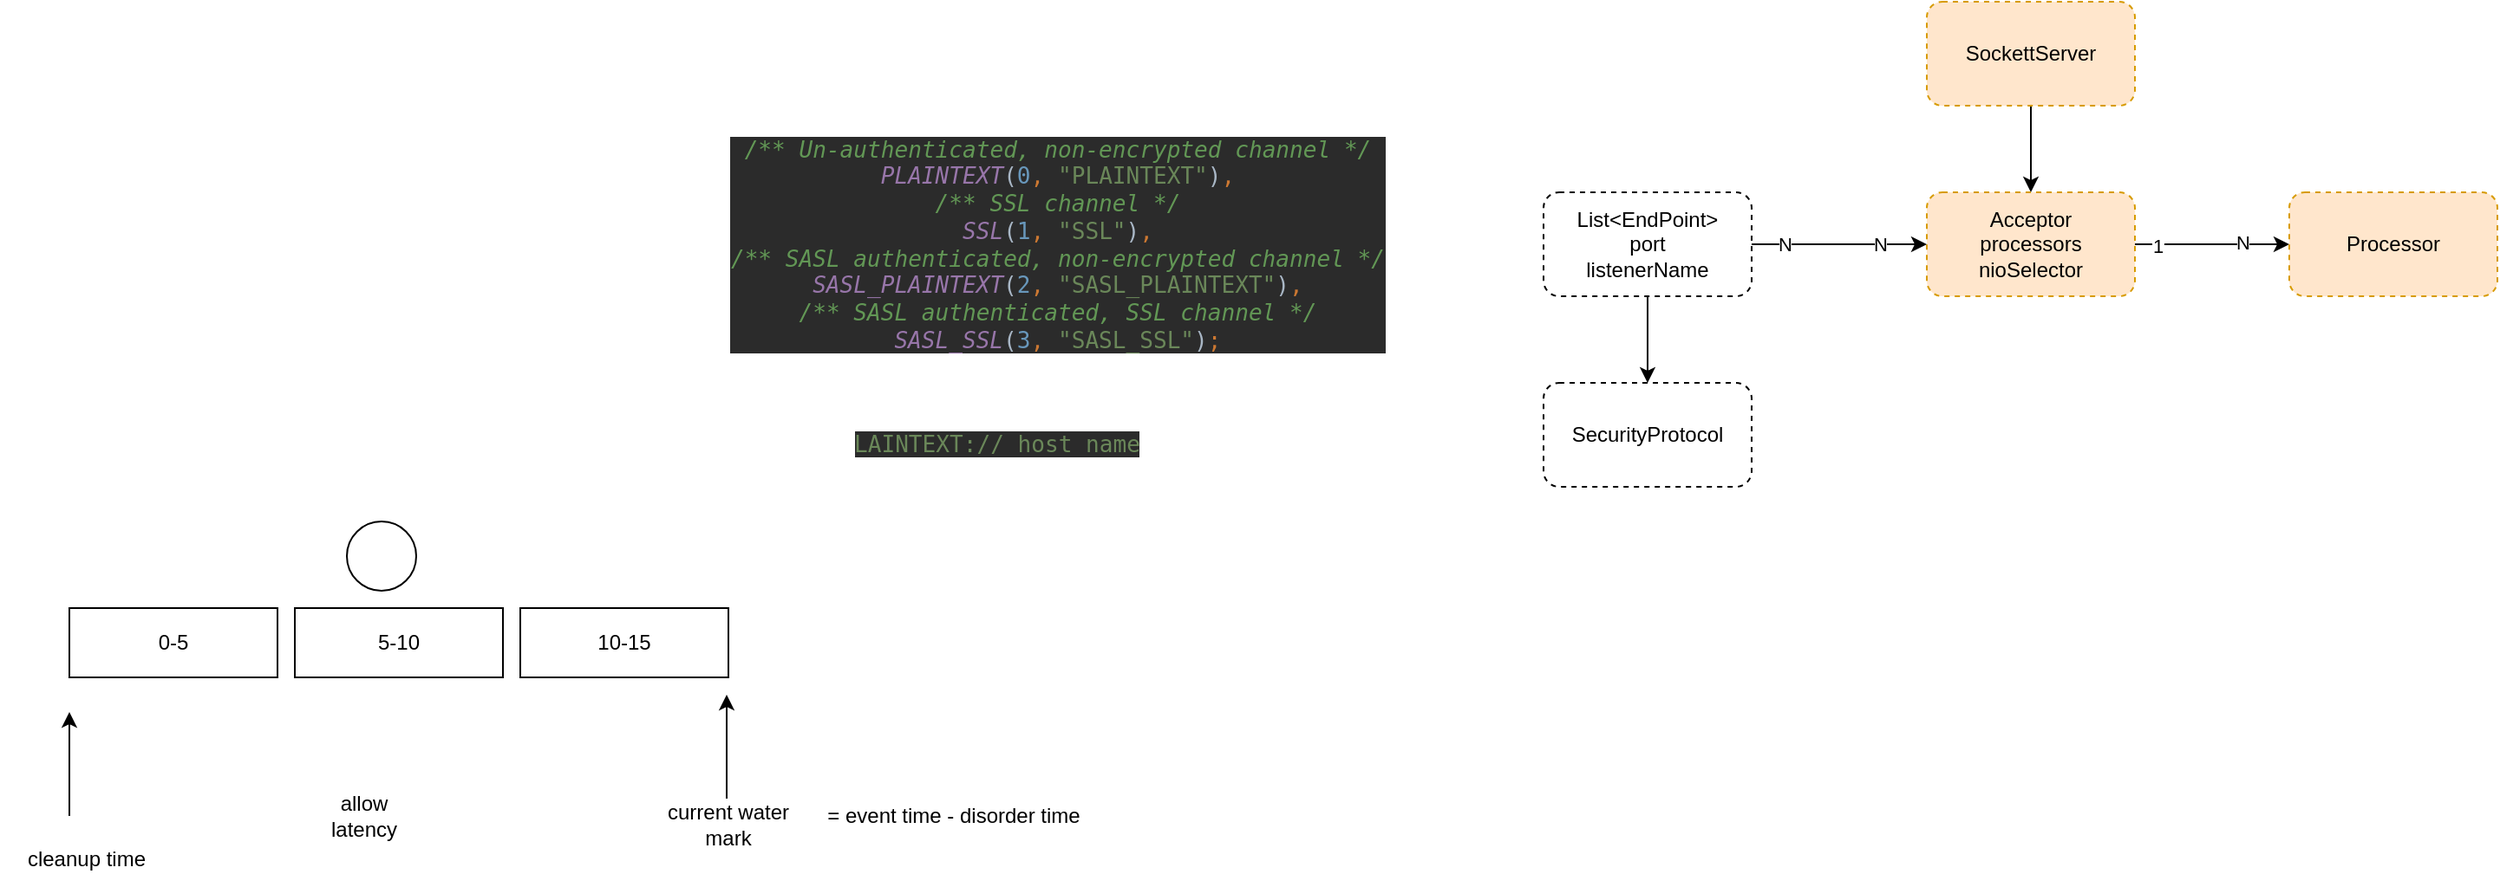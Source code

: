 <mxfile version="20.0.1" type="github">
  <diagram id="C5RBs43oDa-KdzZeNtuy" name="Page-1">
    <mxGraphModel dx="1845" dy="695" grid="1" gridSize="10" guides="1" tooltips="1" connect="1" arrows="1" fold="1" page="1" pageScale="1" pageWidth="827" pageHeight="1169" math="0" shadow="0">
      <root>
        <mxCell id="WIyWlLk6GJQsqaUBKTNV-0" />
        <mxCell id="WIyWlLk6GJQsqaUBKTNV-1" parent="WIyWlLk6GJQsqaUBKTNV-0" />
        <mxCell id="iAQoYBFVYf5Ss27A-3ti-35" value="" style="edgeStyle=orthogonalEdgeStyle;rounded=0;orthogonalLoop=1;jettySize=auto;html=1;" parent="WIyWlLk6GJQsqaUBKTNV-1" source="iAQoYBFVYf5Ss27A-3ti-15" target="iAQoYBFVYf5Ss27A-3ti-21" edge="1">
          <mxGeometry relative="1" as="geometry" />
        </mxCell>
        <mxCell id="iAQoYBFVYf5Ss27A-3ti-15" value="SockettServer" style="rounded=1;whiteSpace=wrap;html=1;shadow=0;glass=0;dashed=1;sketch=0;fillColor=#ffe6cc;strokeColor=#d79b00;" parent="WIyWlLk6GJQsqaUBKTNV-1" vertex="1">
          <mxGeometry x="441" y="30" width="120" height="60" as="geometry" />
        </mxCell>
        <mxCell id="iAQoYBFVYf5Ss27A-3ti-32" value="" style="edgeStyle=orthogonalEdgeStyle;rounded=0;orthogonalLoop=1;jettySize=auto;html=1;" parent="WIyWlLk6GJQsqaUBKTNV-1" source="iAQoYBFVYf5Ss27A-3ti-21" target="iAQoYBFVYf5Ss27A-3ti-22" edge="1">
          <mxGeometry relative="1" as="geometry" />
        </mxCell>
        <mxCell id="iAQoYBFVYf5Ss27A-3ti-33" value="N" style="edgeLabel;html=1;align=center;verticalAlign=middle;resizable=0;points=[];" parent="iAQoYBFVYf5Ss27A-3ti-32" vertex="1" connectable="0">
          <mxGeometry x="0.378" y="1" relative="1" as="geometry">
            <mxPoint as="offset" />
          </mxGeometry>
        </mxCell>
        <mxCell id="iAQoYBFVYf5Ss27A-3ti-34" value="1" style="edgeLabel;html=1;align=center;verticalAlign=middle;resizable=0;points=[];" parent="iAQoYBFVYf5Ss27A-3ti-32" vertex="1" connectable="0">
          <mxGeometry x="-0.711" y="-1" relative="1" as="geometry">
            <mxPoint as="offset" />
          </mxGeometry>
        </mxCell>
        <mxCell id="iAQoYBFVYf5Ss27A-3ti-21" value="Acceptor&lt;br&gt;processors&lt;br&gt;nioSelector" style="rounded=1;whiteSpace=wrap;html=1;shadow=0;glass=0;dashed=1;sketch=0;fillColor=#ffe6cc;strokeColor=#d79b00;" parent="WIyWlLk6GJQsqaUBKTNV-1" vertex="1">
          <mxGeometry x="441" y="140" width="120" height="60" as="geometry" />
        </mxCell>
        <mxCell id="iAQoYBFVYf5Ss27A-3ti-22" value="Processor" style="rounded=1;whiteSpace=wrap;html=1;shadow=0;glass=0;dashed=1;sketch=0;fillColor=#ffe6cc;strokeColor=#d79b00;" parent="WIyWlLk6GJQsqaUBKTNV-1" vertex="1">
          <mxGeometry x="650" y="140" width="120" height="60" as="geometry" />
        </mxCell>
        <mxCell id="iAQoYBFVYf5Ss27A-3ti-23" value="&lt;pre style=&quot;background-color: rgb(43 , 43 , 43) ; color: rgb(169 , 183 , 198) ; font-family: &amp;#34;jetbrains mono&amp;#34; , monospace ; font-size: 9.8pt&quot;&gt;&lt;span style=&quot;color: rgb(98 , 151 , 85) ; font-style: italic&quot;&gt;/** Un-authenticated, non-encrypted channel */&lt;br&gt;&lt;/span&gt;&lt;span style=&quot;color: rgb(152 , 118 , 170) ; font-style: italic&quot;&gt;PLAINTEXT&lt;/span&gt;(&lt;span style=&quot;color: rgb(104 , 151 , 187)&quot;&gt;0&lt;/span&gt;&lt;span style=&quot;color: rgb(204 , 120 , 50)&quot;&gt;, &lt;/span&gt;&lt;span style=&quot;color: rgb(106 , 135 , 89)&quot;&gt;&quot;PLAINTEXT&quot;&lt;/span&gt;)&lt;span style=&quot;color: rgb(204 , 120 , 50)&quot;&gt;,&lt;br&gt;&lt;/span&gt;&lt;span style=&quot;color: rgb(98 , 151 , 85) ; font-style: italic&quot;&gt;/** SSL channel */&lt;br&gt;&lt;/span&gt;&lt;span style=&quot;color: rgb(152 , 118 , 170) ; font-style: italic&quot;&gt;SSL&lt;/span&gt;(&lt;span style=&quot;color: rgb(104 , 151 , 187)&quot;&gt;1&lt;/span&gt;&lt;span style=&quot;color: rgb(204 , 120 , 50)&quot;&gt;, &lt;/span&gt;&lt;span style=&quot;color: rgb(106 , 135 , 89)&quot;&gt;&quot;SSL&quot;&lt;/span&gt;)&lt;span style=&quot;color: rgb(204 , 120 , 50)&quot;&gt;,&lt;br&gt;&lt;/span&gt;&lt;span style=&quot;color: rgb(98 , 151 , 85) ; font-style: italic&quot;&gt;/** SASL authenticated, non-encrypted channel */&lt;br&gt;&lt;/span&gt;&lt;span style=&quot;color: rgb(152 , 118 , 170) ; font-style: italic&quot;&gt;SASL_PLAINTEXT&lt;/span&gt;(&lt;span style=&quot;color: rgb(104 , 151 , 187)&quot;&gt;2&lt;/span&gt;&lt;span style=&quot;color: rgb(204 , 120 , 50)&quot;&gt;, &lt;/span&gt;&lt;span style=&quot;color: rgb(106 , 135 , 89)&quot;&gt;&quot;SASL_PLAINTEXT&quot;&lt;/span&gt;)&lt;span style=&quot;color: rgb(204 , 120 , 50)&quot;&gt;,&lt;br&gt;&lt;/span&gt;&lt;span style=&quot;color: rgb(98 , 151 , 85) ; font-style: italic&quot;&gt;/** SASL authenticated, SSL channel */&lt;br&gt;&lt;/span&gt;&lt;span style=&quot;color: rgb(152 , 118 , 170) ; font-style: italic&quot;&gt;SASL_SSL&lt;/span&gt;(&lt;span style=&quot;color: rgb(104 , 151 , 187)&quot;&gt;3&lt;/span&gt;&lt;span style=&quot;color: rgb(204 , 120 , 50)&quot;&gt;, &lt;/span&gt;&lt;span style=&quot;color: rgb(106 , 135 , 89)&quot;&gt;&quot;SASL_SSL&quot;&lt;/span&gt;)&lt;span style=&quot;color: rgb(204 , 120 , 50)&quot;&gt;;&lt;/span&gt;&lt;/pre&gt;" style="text;html=1;strokeColor=none;fillColor=none;align=center;verticalAlign=middle;whiteSpace=wrap;rounded=0;shadow=0;glass=0;dashed=1;sketch=0;" parent="WIyWlLk6GJQsqaUBKTNV-1" vertex="1">
          <mxGeometry x="-250" y="90" width="380" height="160" as="geometry" />
        </mxCell>
        <mxCell id="iAQoYBFVYf5Ss27A-3ti-25" value="&lt;pre style=&quot;background-color: rgb(43 , 43 , 43) ; color: rgb(169 , 183 , 198) ; font-family: &amp;#34;jetbrains mono&amp;#34; , monospace ; font-size: 9.8pt&quot;&gt;&lt;span style=&quot;color: rgb(106 , 135 , 89)&quot;&gt;LAINTEXT:// host name&lt;/span&gt;&lt;/pre&gt;" style="text;html=1;strokeColor=none;fillColor=none;align=center;verticalAlign=middle;whiteSpace=wrap;rounded=0;shadow=0;glass=0;dashed=1;sketch=0;" parent="WIyWlLk6GJQsqaUBKTNV-1" vertex="1">
          <mxGeometry x="-190" y="270" width="190" height="30" as="geometry" />
        </mxCell>
        <mxCell id="iAQoYBFVYf5Ss27A-3ti-28" value="" style="edgeStyle=orthogonalEdgeStyle;rounded=0;orthogonalLoop=1;jettySize=auto;html=1;" parent="WIyWlLk6GJQsqaUBKTNV-1" source="iAQoYBFVYf5Ss27A-3ti-26" target="iAQoYBFVYf5Ss27A-3ti-27" edge="1">
          <mxGeometry relative="1" as="geometry" />
        </mxCell>
        <mxCell id="iAQoYBFVYf5Ss27A-3ti-29" value="" style="edgeStyle=orthogonalEdgeStyle;rounded=0;orthogonalLoop=1;jettySize=auto;html=1;" parent="WIyWlLk6GJQsqaUBKTNV-1" source="iAQoYBFVYf5Ss27A-3ti-26" target="iAQoYBFVYf5Ss27A-3ti-21" edge="1">
          <mxGeometry relative="1" as="geometry" />
        </mxCell>
        <mxCell id="iAQoYBFVYf5Ss27A-3ti-30" value="N" style="edgeLabel;html=1;align=center;verticalAlign=middle;resizable=0;points=[];" parent="iAQoYBFVYf5Ss27A-3ti-29" vertex="1" connectable="0">
          <mxGeometry x="-0.56" y="-1" relative="1" as="geometry">
            <mxPoint x="52" y="-1" as="offset" />
          </mxGeometry>
        </mxCell>
        <mxCell id="iAQoYBFVYf5Ss27A-3ti-31" value="N" style="edgeLabel;html=1;align=center;verticalAlign=middle;resizable=0;points=[];" parent="iAQoYBFVYf5Ss27A-3ti-29" vertex="1" connectable="0">
          <mxGeometry x="-0.62" relative="1" as="geometry">
            <mxPoint as="offset" />
          </mxGeometry>
        </mxCell>
        <mxCell id="iAQoYBFVYf5Ss27A-3ti-26" value="List&amp;lt;EndPoint&amp;gt;&lt;br&gt;port&lt;br&gt;listenerName" style="rounded=1;whiteSpace=wrap;html=1;shadow=0;glass=0;dashed=1;sketch=0;" parent="WIyWlLk6GJQsqaUBKTNV-1" vertex="1">
          <mxGeometry x="220" y="140" width="120" height="60" as="geometry" />
        </mxCell>
        <mxCell id="iAQoYBFVYf5Ss27A-3ti-27" value="SecurityProtocol" style="rounded=1;whiteSpace=wrap;html=1;shadow=0;glass=0;dashed=1;sketch=0;" parent="WIyWlLk6GJQsqaUBKTNV-1" vertex="1">
          <mxGeometry x="220" y="250" width="120" height="60" as="geometry" />
        </mxCell>
        <mxCell id="XiBl1JLCsxBFEXEnZzb9-0" value="0-5" style="rounded=0;whiteSpace=wrap;html=1;" vertex="1" parent="WIyWlLk6GJQsqaUBKTNV-1">
          <mxGeometry x="-630" y="380" width="120" height="40" as="geometry" />
        </mxCell>
        <mxCell id="XiBl1JLCsxBFEXEnZzb9-1" value="5-10" style="rounded=0;whiteSpace=wrap;html=1;" vertex="1" parent="WIyWlLk6GJQsqaUBKTNV-1">
          <mxGeometry x="-500" y="380" width="120" height="40" as="geometry" />
        </mxCell>
        <mxCell id="XiBl1JLCsxBFEXEnZzb9-2" value="10-15" style="rounded=0;whiteSpace=wrap;html=1;" vertex="1" parent="WIyWlLk6GJQsqaUBKTNV-1">
          <mxGeometry x="-370" y="380" width="120" height="40" as="geometry" />
        </mxCell>
        <mxCell id="XiBl1JLCsxBFEXEnZzb9-3" value="" style="endArrow=classic;html=1;rounded=0;" edge="1" parent="WIyWlLk6GJQsqaUBKTNV-1">
          <mxGeometry width="50" height="50" relative="1" as="geometry">
            <mxPoint x="-251" y="490" as="sourcePoint" />
            <mxPoint x="-251" y="430" as="targetPoint" />
          </mxGeometry>
        </mxCell>
        <mxCell id="XiBl1JLCsxBFEXEnZzb9-4" value="current water mark" style="text;html=1;strokeColor=none;fillColor=none;align=center;verticalAlign=middle;whiteSpace=wrap;rounded=0;" vertex="1" parent="WIyWlLk6GJQsqaUBKTNV-1">
          <mxGeometry x="-300" y="490" width="100" height="30" as="geometry" />
        </mxCell>
        <mxCell id="XiBl1JLCsxBFEXEnZzb9-5" value="" style="endArrow=classic;html=1;rounded=0;" edge="1" parent="WIyWlLk6GJQsqaUBKTNV-1">
          <mxGeometry width="50" height="50" relative="1" as="geometry">
            <mxPoint x="-630" y="500" as="sourcePoint" />
            <mxPoint x="-630" y="440" as="targetPoint" />
          </mxGeometry>
        </mxCell>
        <mxCell id="XiBl1JLCsxBFEXEnZzb9-6" value="cleanup time" style="text;html=1;strokeColor=none;fillColor=none;align=center;verticalAlign=middle;whiteSpace=wrap;rounded=0;" vertex="1" parent="WIyWlLk6GJQsqaUBKTNV-1">
          <mxGeometry x="-670" y="510" width="100" height="30" as="geometry" />
        </mxCell>
        <mxCell id="XiBl1JLCsxBFEXEnZzb9-7" value="" style="ellipse;whiteSpace=wrap;html=1;aspect=fixed;" vertex="1" parent="WIyWlLk6GJQsqaUBKTNV-1">
          <mxGeometry x="-470" y="330" width="40" height="40" as="geometry" />
        </mxCell>
        <mxCell id="XiBl1JLCsxBFEXEnZzb9-8" value="allow latency" style="text;html=1;strokeColor=none;fillColor=none;align=center;verticalAlign=middle;whiteSpace=wrap;rounded=0;" vertex="1" parent="WIyWlLk6GJQsqaUBKTNV-1">
          <mxGeometry x="-490" y="485" width="60" height="30" as="geometry" />
        </mxCell>
        <mxCell id="XiBl1JLCsxBFEXEnZzb9-9" value="= event time - disorder time" style="text;html=1;strokeColor=none;fillColor=none;align=center;verticalAlign=middle;whiteSpace=wrap;rounded=0;" vertex="1" parent="WIyWlLk6GJQsqaUBKTNV-1">
          <mxGeometry x="-210" y="490" width="180" height="20" as="geometry" />
        </mxCell>
      </root>
    </mxGraphModel>
  </diagram>
</mxfile>
